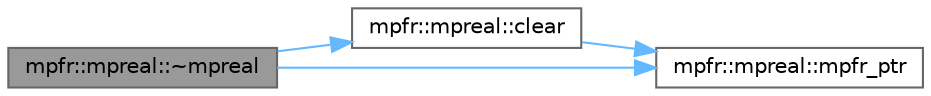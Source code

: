 digraph "mpfr::mpreal::~mpreal"
{
 // LATEX_PDF_SIZE
  bgcolor="transparent";
  edge [fontname=Helvetica,fontsize=10,labelfontname=Helvetica,labelfontsize=10];
  node [fontname=Helvetica,fontsize=10,shape=box,height=0.2,width=0.4];
  rankdir="LR";
  Node1 [id="Node000001",label="mpfr::mpreal::~mpreal",height=0.2,width=0.4,color="gray40", fillcolor="grey60", style="filled", fontcolor="black",tooltip=" "];
  Node1 -> Node2 [id="edge1_Node000001_Node000002",color="steelblue1",style="solid",tooltip=" "];
  Node2 [id="Node000002",label="mpfr::mpreal::clear",height=0.2,width=0.4,color="grey40", fillcolor="white", style="filled",URL="$classmpfr_1_1mpreal.html#a3a12bae22d74ea22a90204b282223d63",tooltip=" "];
  Node2 -> Node3 [id="edge2_Node000002_Node000003",color="steelblue1",style="solid",tooltip=" "];
  Node3 [id="Node000003",label="mpfr::mpreal::mpfr_ptr",height=0.2,width=0.4,color="grey40", fillcolor="white", style="filled",URL="$classmpfr_1_1mpreal.html#af4e3b56888463376c675cac70b6ceca3",tooltip=" "];
  Node1 -> Node3 [id="edge3_Node000001_Node000003",color="steelblue1",style="solid",tooltip=" "];
}
